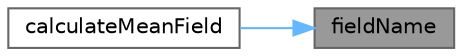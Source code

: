 digraph "fieldName"
{
 // LATEX_PDF_SIZE
  bgcolor="transparent";
  edge [fontname=Helvetica,fontsize=10,labelfontname=Helvetica,labelfontsize=10];
  node [fontname=Helvetica,fontsize=10,shape=box,height=0.2,width=0.4];
  rankdir="RL";
  Node1 [id="Node000001",label="fieldName",height=0.2,width=0.4,color="gray40", fillcolor="grey60", style="filled", fontcolor="black",tooltip=" "];
  Node1 -> Node2 [id="edge1_Node000001_Node000002",dir="back",color="steelblue1",style="solid",tooltip=" "];
  Node2 [id="Node000002",label="calculateMeanField",height=0.2,width=0.4,color="grey40", fillcolor="white", style="filled",URL="$classFoam_1_1functionObjects_1_1fieldAverageItem.html#ab419c8f351570badb75f389f16d09a71",tooltip=" "];
}

